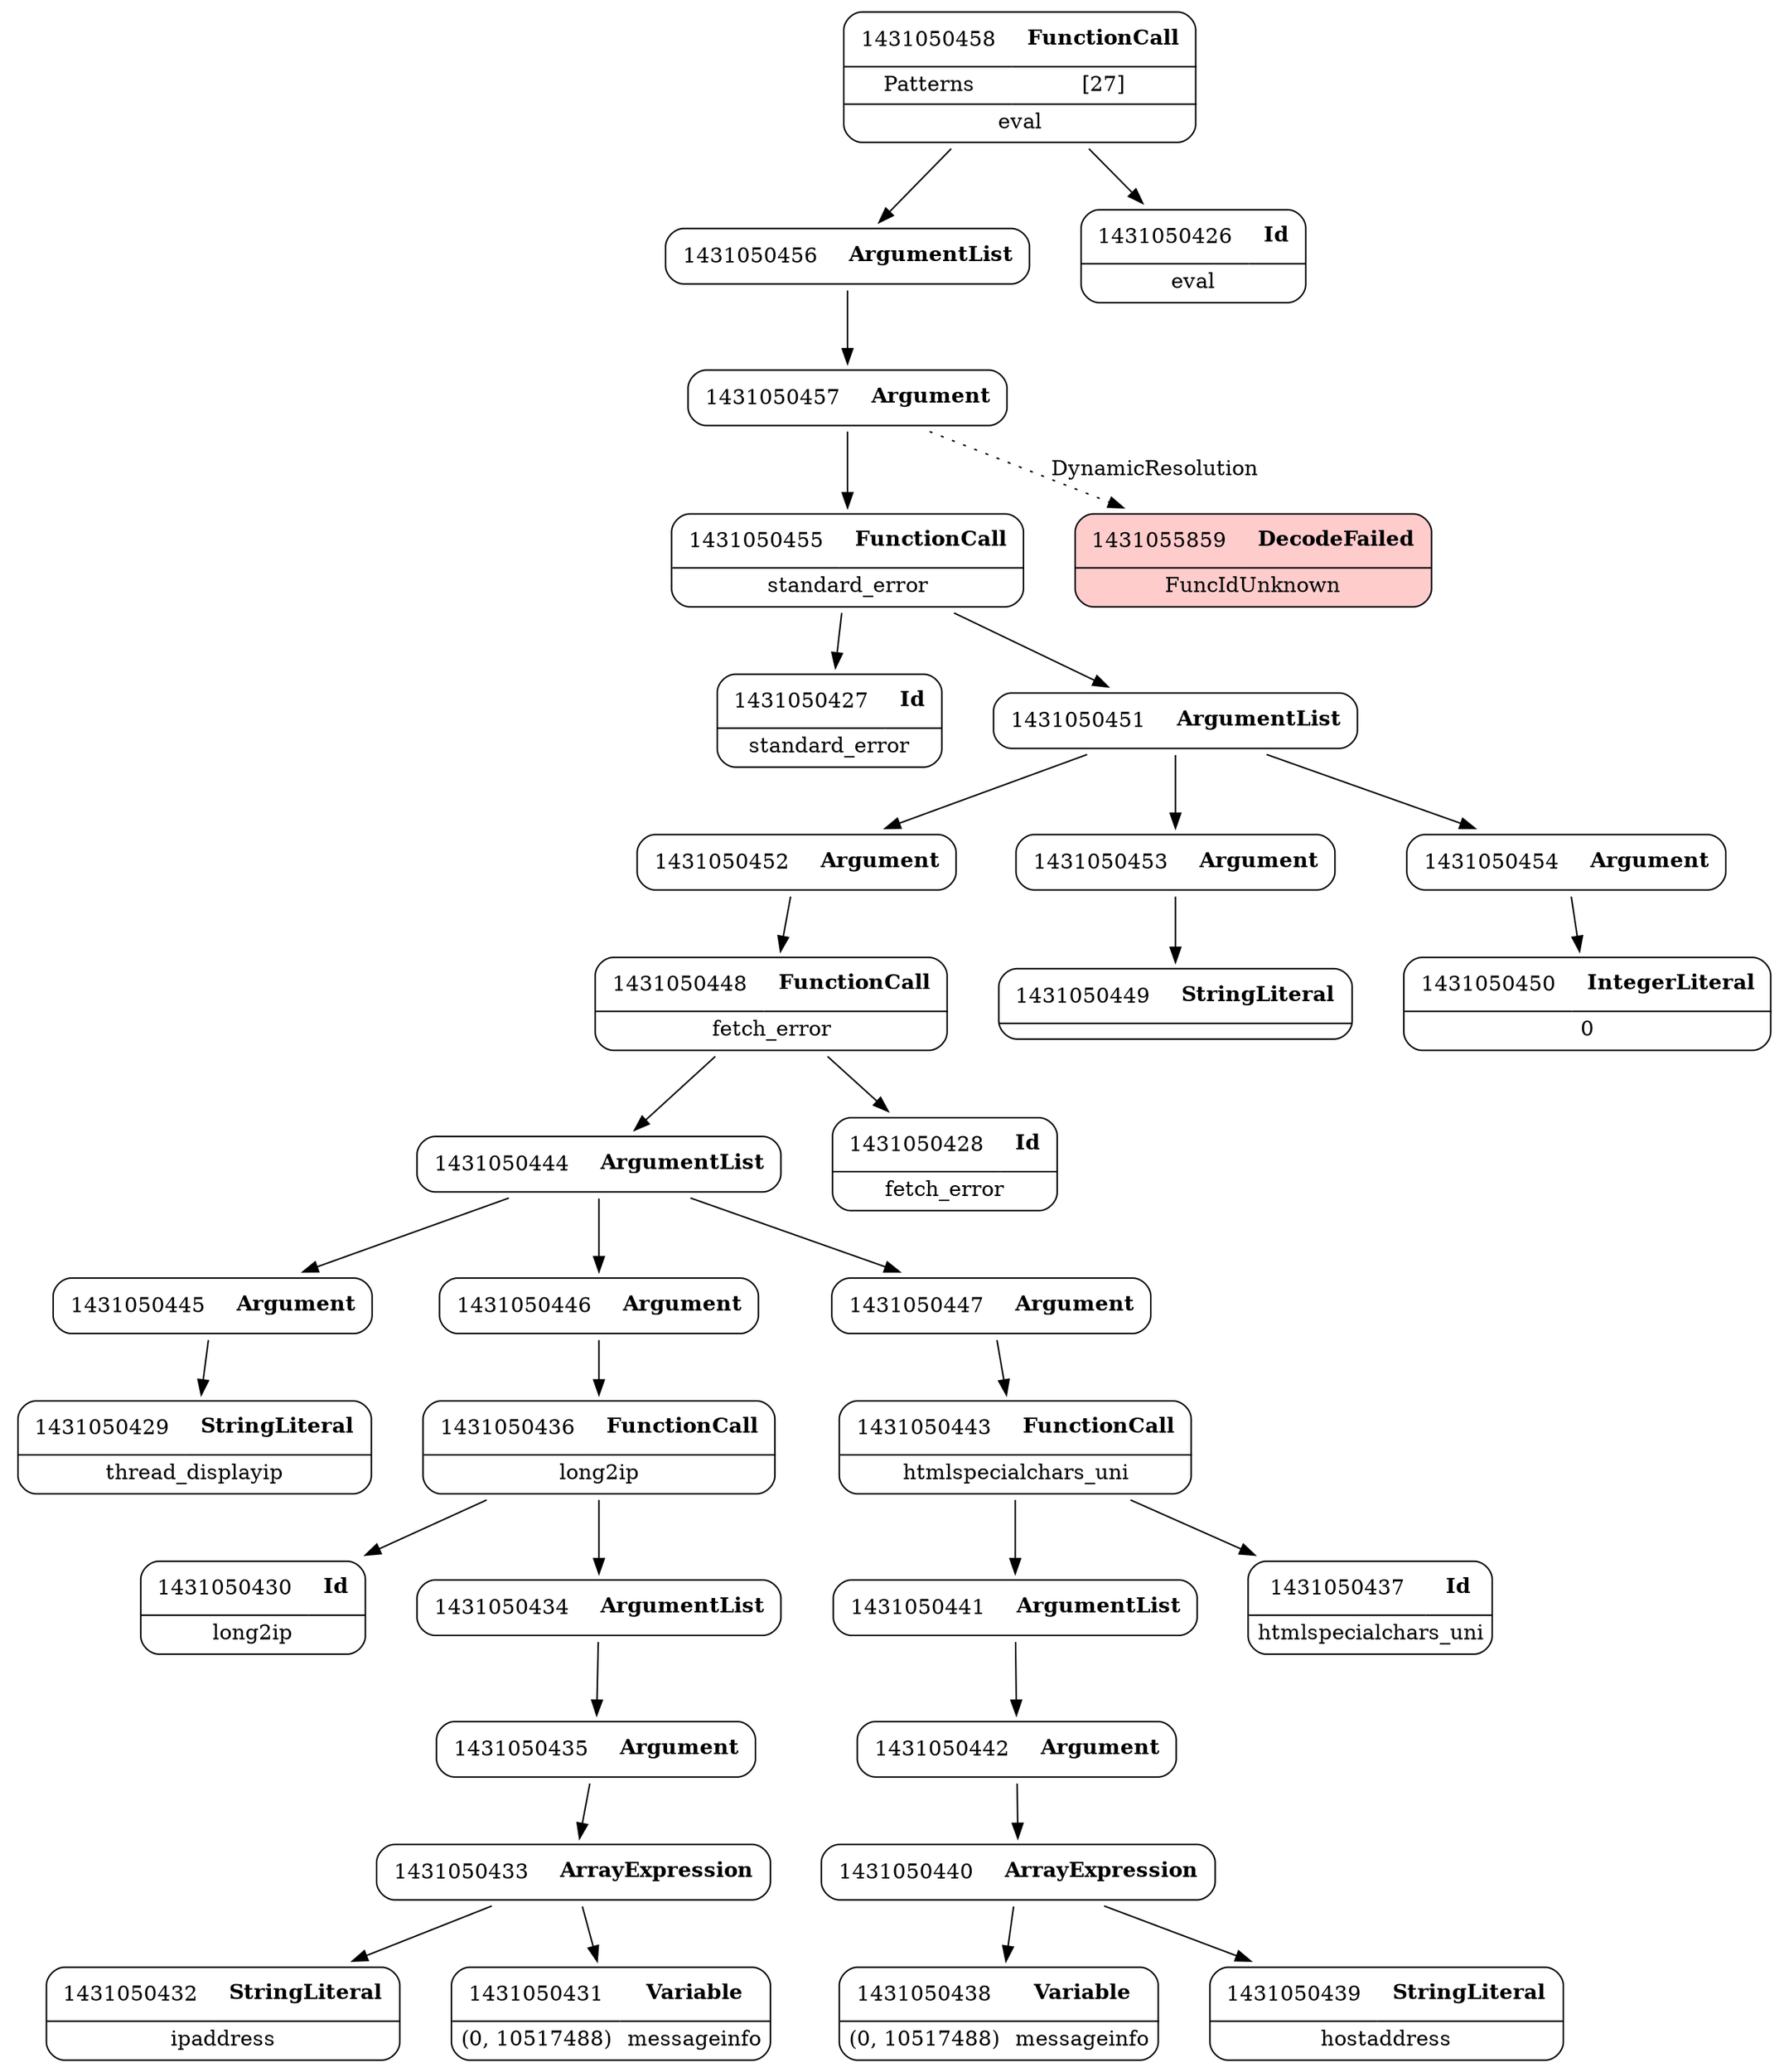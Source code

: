 digraph ast {
node [shape=none];
1431050444 [label=<<TABLE border='1' cellspacing='0' cellpadding='10' style='rounded' ><TR><TD border='0'>1431050444</TD><TD border='0'><B>ArgumentList</B></TD></TR></TABLE>>];
1431050444 -> 1431050445 [weight=2];
1431050444 -> 1431050446 [weight=2];
1431050444 -> 1431050447 [weight=2];
1431050445 [label=<<TABLE border='1' cellspacing='0' cellpadding='10' style='rounded' ><TR><TD border='0'>1431050445</TD><TD border='0'><B>Argument</B></TD></TR></TABLE>>];
1431050445 -> 1431050429 [weight=2];
1431050446 [label=<<TABLE border='1' cellspacing='0' cellpadding='10' style='rounded' ><TR><TD border='0'>1431050446</TD><TD border='0'><B>Argument</B></TD></TR></TABLE>>];
1431050446 -> 1431050436 [weight=2];
1431050447 [label=<<TABLE border='1' cellspacing='0' cellpadding='10' style='rounded' ><TR><TD border='0'>1431050447</TD><TD border='0'><B>Argument</B></TD></TR></TABLE>>];
1431050447 -> 1431050443 [weight=2];
1431050440 [label=<<TABLE border='1' cellspacing='0' cellpadding='10' style='rounded' ><TR><TD border='0'>1431050440</TD><TD border='0'><B>ArrayExpression</B></TD></TR></TABLE>>];
1431050440 -> 1431050438 [weight=2];
1431050440 -> 1431050439 [weight=2];
1431050441 [label=<<TABLE border='1' cellspacing='0' cellpadding='10' style='rounded' ><TR><TD border='0'>1431050441</TD><TD border='0'><B>ArgumentList</B></TD></TR></TABLE>>];
1431050441 -> 1431050442 [weight=2];
1431050442 [label=<<TABLE border='1' cellspacing='0' cellpadding='10' style='rounded' ><TR><TD border='0'>1431050442</TD><TD border='0'><B>Argument</B></TD></TR></TABLE>>];
1431050442 -> 1431050440 [weight=2];
1431050443 [label=<<TABLE border='1' cellspacing='0' cellpadding='10' style='rounded' ><TR><TD border='0'>1431050443</TD><TD border='0'><B>FunctionCall</B></TD></TR><HR/><TR><TD border='0' cellpadding='5' colspan='2'>htmlspecialchars_uni</TD></TR></TABLE>>];
1431050443 -> 1431050437 [weight=2];
1431050443 -> 1431050441 [weight=2];
1431050436 [label=<<TABLE border='1' cellspacing='0' cellpadding='10' style='rounded' ><TR><TD border='0'>1431050436</TD><TD border='0'><B>FunctionCall</B></TD></TR><HR/><TR><TD border='0' cellpadding='5' colspan='2'>long2ip</TD></TR></TABLE>>];
1431050436 -> 1431050430 [weight=2];
1431050436 -> 1431050434 [weight=2];
1431050437 [label=<<TABLE border='1' cellspacing='0' cellpadding='10' style='rounded' ><TR><TD border='0'>1431050437</TD><TD border='0'><B>Id</B></TD></TR><HR/><TR><TD border='0' cellpadding='5' colspan='2'>htmlspecialchars_uni</TD></TR></TABLE>>];
1431050438 [label=<<TABLE border='1' cellspacing='0' cellpadding='10' style='rounded' ><TR><TD border='0'>1431050438</TD><TD border='0'><B>Variable</B></TD></TR><HR/><TR><TD border='0' cellpadding='5'>(0, 10517488)</TD><TD border='0' cellpadding='5'>messageinfo</TD></TR></TABLE>>];
1431050439 [label=<<TABLE border='1' cellspacing='0' cellpadding='10' style='rounded' ><TR><TD border='0'>1431050439</TD><TD border='0'><B>StringLiteral</B></TD></TR><HR/><TR><TD border='0' cellpadding='5' colspan='2'>hostaddress</TD></TR></TABLE>>];
1431050432 [label=<<TABLE border='1' cellspacing='0' cellpadding='10' style='rounded' ><TR><TD border='0'>1431050432</TD><TD border='0'><B>StringLiteral</B></TD></TR><HR/><TR><TD border='0' cellpadding='5' colspan='2'>ipaddress</TD></TR></TABLE>>];
1431050433 [label=<<TABLE border='1' cellspacing='0' cellpadding='10' style='rounded' ><TR><TD border='0'>1431050433</TD><TD border='0'><B>ArrayExpression</B></TD></TR></TABLE>>];
1431050433 -> 1431050431 [weight=2];
1431050433 -> 1431050432 [weight=2];
1431050434 [label=<<TABLE border='1' cellspacing='0' cellpadding='10' style='rounded' ><TR><TD border='0'>1431050434</TD><TD border='0'><B>ArgumentList</B></TD></TR></TABLE>>];
1431050434 -> 1431050435 [weight=2];
1431050435 [label=<<TABLE border='1' cellspacing='0' cellpadding='10' style='rounded' ><TR><TD border='0'>1431050435</TD><TD border='0'><B>Argument</B></TD></TR></TABLE>>];
1431050435 -> 1431050433 [weight=2];
1431050456 [label=<<TABLE border='1' cellspacing='0' cellpadding='10' style='rounded' ><TR><TD border='0'>1431050456</TD><TD border='0'><B>ArgumentList</B></TD></TR></TABLE>>];
1431050456 -> 1431050457 [weight=2];
1431050457 [label=<<TABLE border='1' cellspacing='0' cellpadding='10' style='rounded' ><TR><TD border='0'>1431050457</TD><TD border='0'><B>Argument</B></TD></TR></TABLE>>];
1431050457 -> 1431050455 [weight=2];
1431050457 -> 1431055859 [style=dotted,label=DynamicResolution];
1431050458 [label=<<TABLE border='1' cellspacing='0' cellpadding='10' style='rounded' ><TR><TD border='0'>1431050458</TD><TD border='0'><B>FunctionCall</B></TD></TR><HR/><TR><TD border='0' cellpadding='5'>Patterns</TD><TD border='0' cellpadding='5'>[27]</TD></TR><HR/><TR><TD border='0' cellpadding='5' colspan='2'>eval</TD></TR></TABLE>>];
1431050458 -> 1431050426 [weight=2];
1431050458 -> 1431050456 [weight=2];
1431050452 [label=<<TABLE border='1' cellspacing='0' cellpadding='10' style='rounded' ><TR><TD border='0'>1431050452</TD><TD border='0'><B>Argument</B></TD></TR></TABLE>>];
1431050452 -> 1431050448 [weight=2];
1431050453 [label=<<TABLE border='1' cellspacing='0' cellpadding='10' style='rounded' ><TR><TD border='0'>1431050453</TD><TD border='0'><B>Argument</B></TD></TR></TABLE>>];
1431050453 -> 1431050449 [weight=2];
1431050454 [label=<<TABLE border='1' cellspacing='0' cellpadding='10' style='rounded' ><TR><TD border='0'>1431050454</TD><TD border='0'><B>Argument</B></TD></TR></TABLE>>];
1431050454 -> 1431050450 [weight=2];
1431050455 [label=<<TABLE border='1' cellspacing='0' cellpadding='10' style='rounded' ><TR><TD border='0'>1431050455</TD><TD border='0'><B>FunctionCall</B></TD></TR><HR/><TR><TD border='0' cellpadding='5' colspan='2'>standard_error</TD></TR></TABLE>>];
1431050455 -> 1431050427 [weight=2];
1431050455 -> 1431050451 [weight=2];
1431050448 [label=<<TABLE border='1' cellspacing='0' cellpadding='10' style='rounded' ><TR><TD border='0'>1431050448</TD><TD border='0'><B>FunctionCall</B></TD></TR><HR/><TR><TD border='0' cellpadding='5' colspan='2'>fetch_error</TD></TR></TABLE>>];
1431050448 -> 1431050428 [weight=2];
1431050448 -> 1431050444 [weight=2];
1431050449 [label=<<TABLE border='1' cellspacing='0' cellpadding='10' style='rounded' ><TR><TD border='0'>1431050449</TD><TD border='0'><B>StringLiteral</B></TD></TR><HR/><TR><TD border='0' cellpadding='5' colspan='2'></TD></TR></TABLE>>];
1431050450 [label=<<TABLE border='1' cellspacing='0' cellpadding='10' style='rounded' ><TR><TD border='0'>1431050450</TD><TD border='0'><B>IntegerLiteral</B></TD></TR><HR/><TR><TD border='0' cellpadding='5' colspan='2'>0</TD></TR></TABLE>>];
1431050451 [label=<<TABLE border='1' cellspacing='0' cellpadding='10' style='rounded' ><TR><TD border='0'>1431050451</TD><TD border='0'><B>ArgumentList</B></TD></TR></TABLE>>];
1431050451 -> 1431050452 [weight=2];
1431050451 -> 1431050453 [weight=2];
1431050451 -> 1431050454 [weight=2];
1431050428 [label=<<TABLE border='1' cellspacing='0' cellpadding='10' style='rounded' ><TR><TD border='0'>1431050428</TD><TD border='0'><B>Id</B></TD></TR><HR/><TR><TD border='0' cellpadding='5' colspan='2'>fetch_error</TD></TR></TABLE>>];
1431050429 [label=<<TABLE border='1' cellspacing='0' cellpadding='10' style='rounded' ><TR><TD border='0'>1431050429</TD><TD border='0'><B>StringLiteral</B></TD></TR><HR/><TR><TD border='0' cellpadding='5' colspan='2'>thread_displayip</TD></TR></TABLE>>];
1431050430 [label=<<TABLE border='1' cellspacing='0' cellpadding='10' style='rounded' ><TR><TD border='0'>1431050430</TD><TD border='0'><B>Id</B></TD></TR><HR/><TR><TD border='0' cellpadding='5' colspan='2'>long2ip</TD></TR></TABLE>>];
1431050431 [label=<<TABLE border='1' cellspacing='0' cellpadding='10' style='rounded' ><TR><TD border='0'>1431050431</TD><TD border='0'><B>Variable</B></TD></TR><HR/><TR><TD border='0' cellpadding='5'>(0, 10517488)</TD><TD border='0' cellpadding='5'>messageinfo</TD></TR></TABLE>>];
1431050426 [label=<<TABLE border='1' cellspacing='0' cellpadding='10' style='rounded' ><TR><TD border='0'>1431050426</TD><TD border='0'><B>Id</B></TD></TR><HR/><TR><TD border='0' cellpadding='5' colspan='2'>eval</TD></TR></TABLE>>];
1431050427 [label=<<TABLE border='1' cellspacing='0' cellpadding='10' style='rounded' ><TR><TD border='0'>1431050427</TD><TD border='0'><B>Id</B></TD></TR><HR/><TR><TD border='0' cellpadding='5' colspan='2'>standard_error</TD></TR></TABLE>>];
1431055859 [label=<<TABLE border='1' cellspacing='0' cellpadding='10' style='rounded' bgcolor='#FFCCCC' ><TR><TD border='0'>1431055859</TD><TD border='0'><B>DecodeFailed</B></TD></TR><HR/><TR><TD border='0' cellpadding='5' colspan='2'>FuncIdUnknown</TD></TR></TABLE>>];
}
